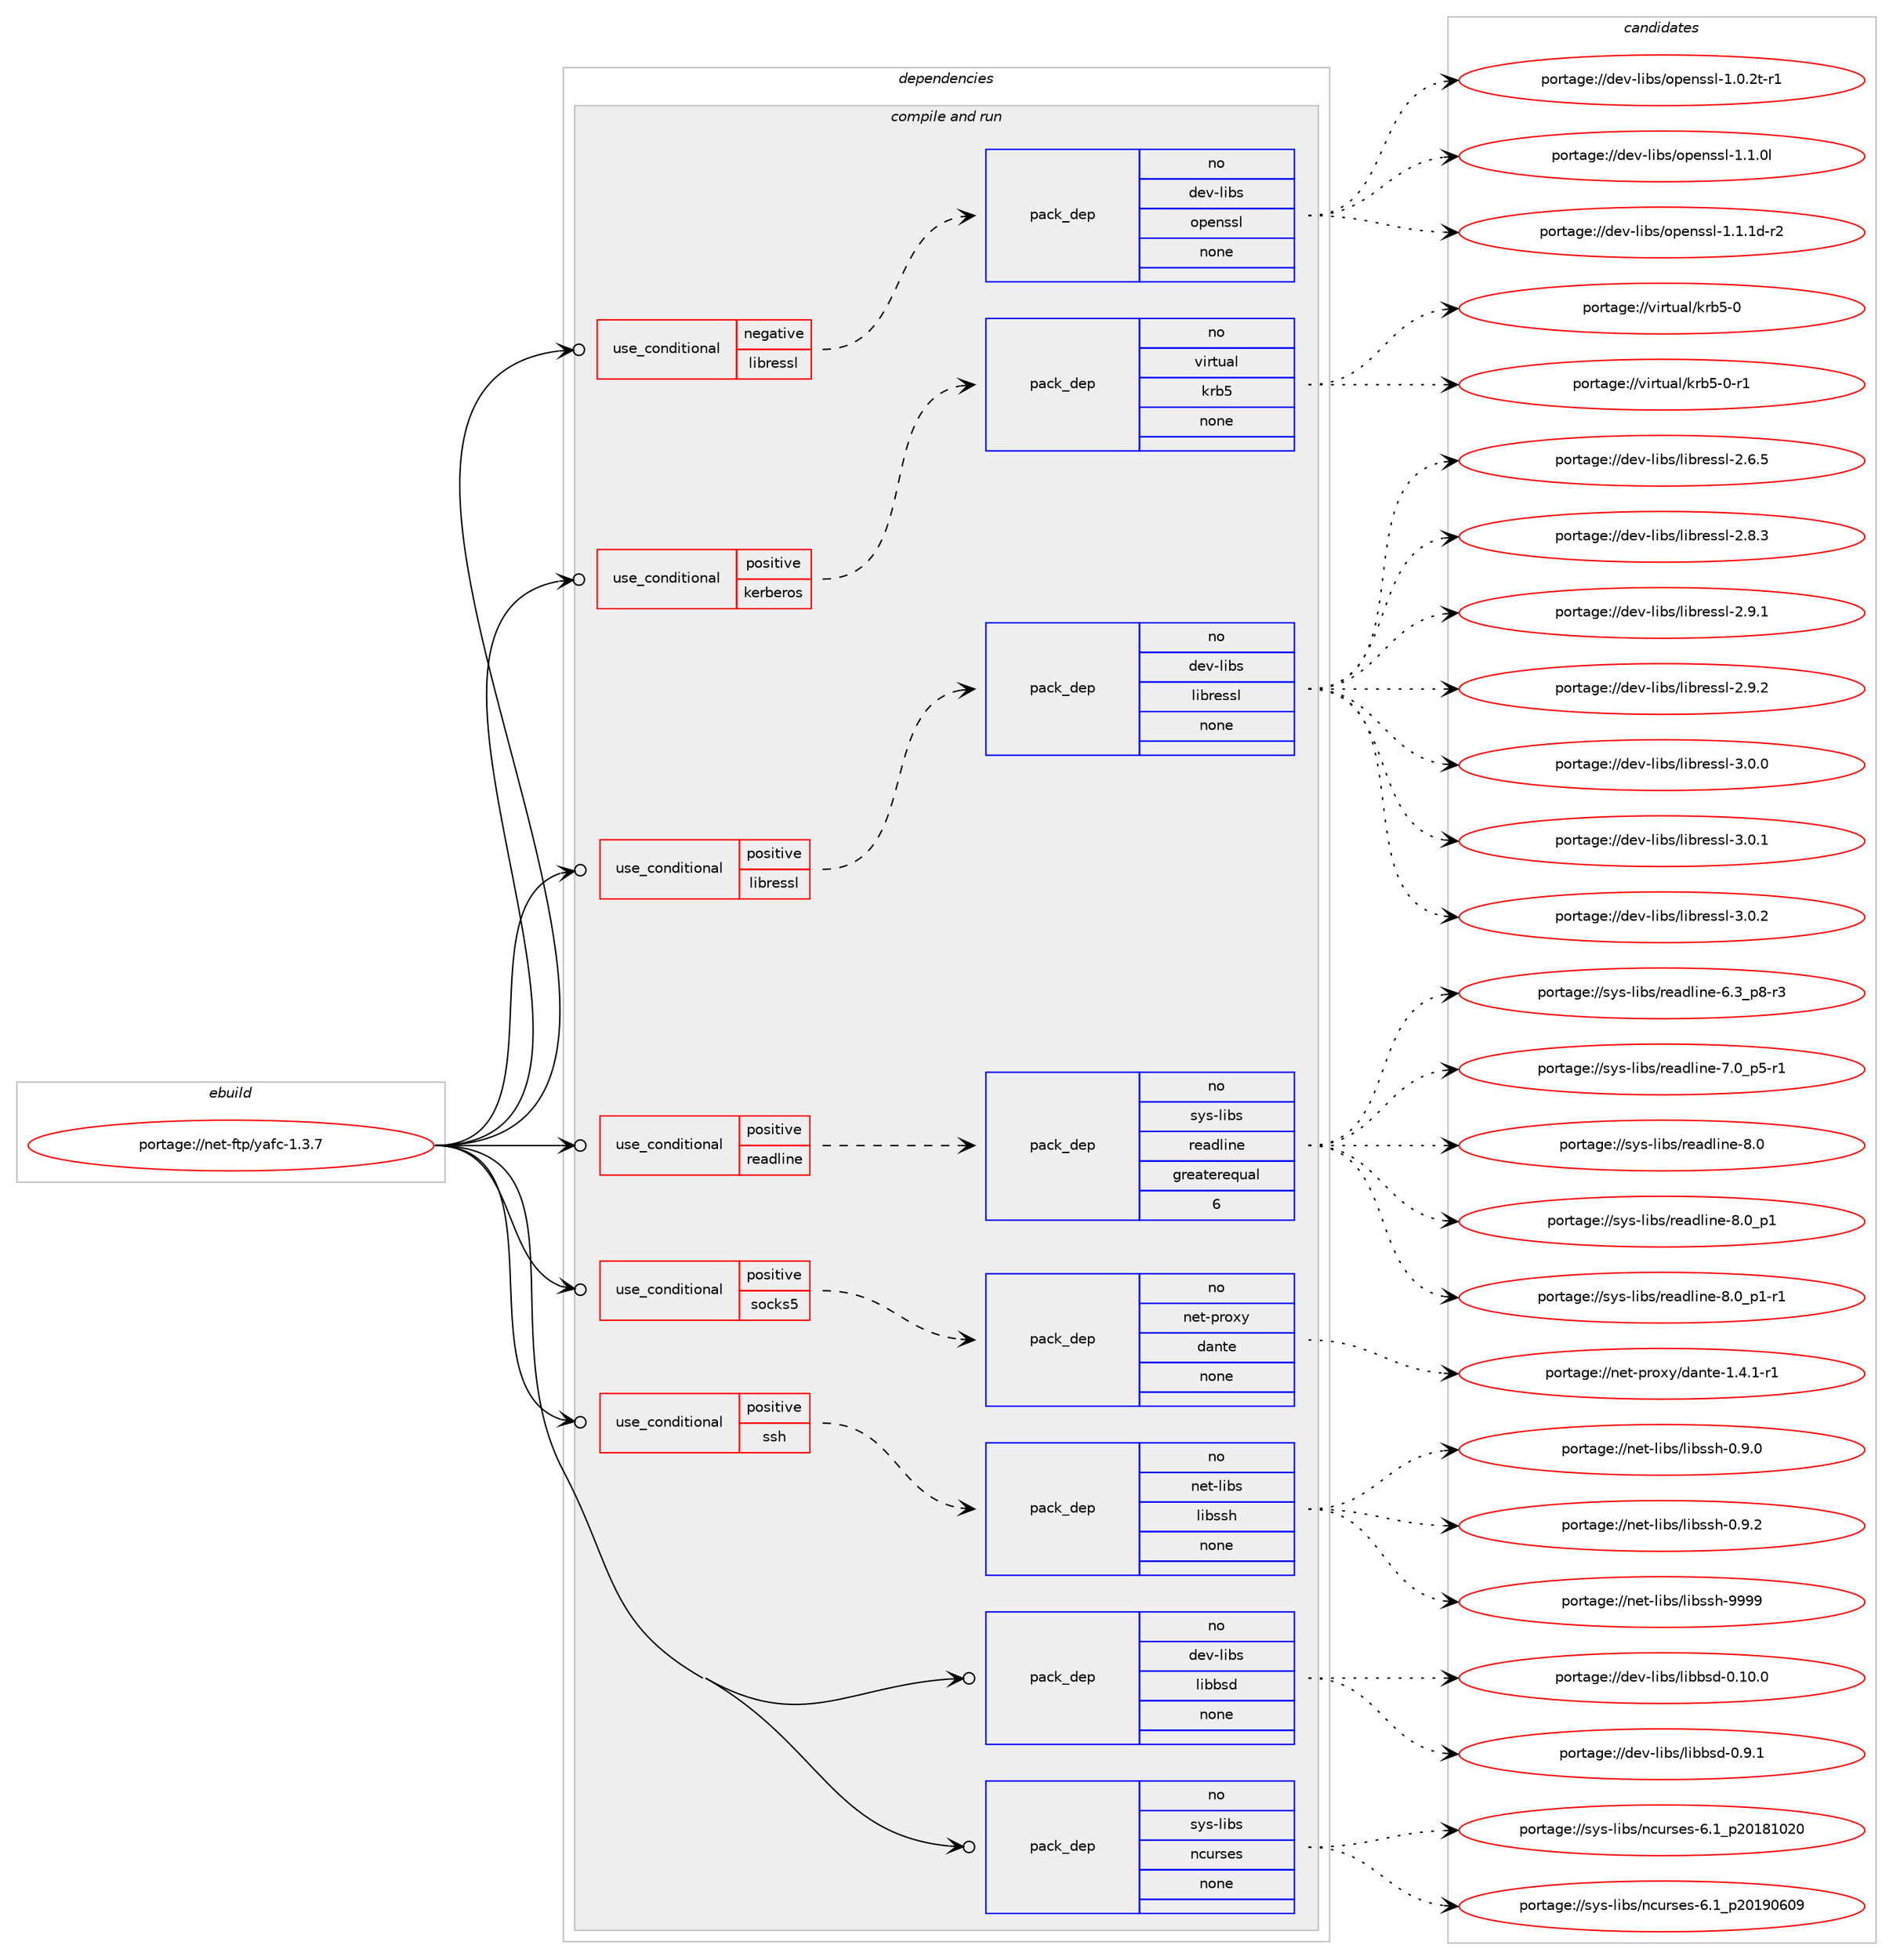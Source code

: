 digraph prolog {

# *************
# Graph options
# *************

newrank=true;
concentrate=true;
compound=true;
graph [rankdir=LR,fontname=Helvetica,fontsize=10,ranksep=1.5];#, ranksep=2.5, nodesep=0.2];
edge  [arrowhead=vee];
node  [fontname=Helvetica,fontsize=10];

# **********
# The ebuild
# **********

subgraph cluster_leftcol {
color=gray;
rank=same;
label=<<i>ebuild</i>>;
id [label="portage://net-ftp/yafc-1.3.7", color=red, width=4, href="../net-ftp/yafc-1.3.7.svg"];
}

# ****************
# The dependencies
# ****************

subgraph cluster_midcol {
color=gray;
label=<<i>dependencies</i>>;
subgraph cluster_compile {
fillcolor="#eeeeee";
style=filled;
label=<<i>compile</i>>;
}
subgraph cluster_compileandrun {
fillcolor="#eeeeee";
style=filled;
label=<<i>compile and run</i>>;
subgraph cond88638 {
dependency354426 [label=<<TABLE BORDER="0" CELLBORDER="1" CELLSPACING="0" CELLPADDING="4"><TR><TD ROWSPAN="3" CELLPADDING="10">use_conditional</TD></TR><TR><TD>negative</TD></TR><TR><TD>libressl</TD></TR></TABLE>>, shape=none, color=red];
subgraph pack259928 {
dependency354427 [label=<<TABLE BORDER="0" CELLBORDER="1" CELLSPACING="0" CELLPADDING="4" WIDTH="220"><TR><TD ROWSPAN="6" CELLPADDING="30">pack_dep</TD></TR><TR><TD WIDTH="110">no</TD></TR><TR><TD>dev-libs</TD></TR><TR><TD>openssl</TD></TR><TR><TD>none</TD></TR><TR><TD></TD></TR></TABLE>>, shape=none, color=blue];
}
dependency354426:e -> dependency354427:w [weight=20,style="dashed",arrowhead="vee"];
}
id:e -> dependency354426:w [weight=20,style="solid",arrowhead="odotvee"];
subgraph cond88639 {
dependency354428 [label=<<TABLE BORDER="0" CELLBORDER="1" CELLSPACING="0" CELLPADDING="4"><TR><TD ROWSPAN="3" CELLPADDING="10">use_conditional</TD></TR><TR><TD>positive</TD></TR><TR><TD>kerberos</TD></TR></TABLE>>, shape=none, color=red];
subgraph pack259929 {
dependency354429 [label=<<TABLE BORDER="0" CELLBORDER="1" CELLSPACING="0" CELLPADDING="4" WIDTH="220"><TR><TD ROWSPAN="6" CELLPADDING="30">pack_dep</TD></TR><TR><TD WIDTH="110">no</TD></TR><TR><TD>virtual</TD></TR><TR><TD>krb5</TD></TR><TR><TD>none</TD></TR><TR><TD></TD></TR></TABLE>>, shape=none, color=blue];
}
dependency354428:e -> dependency354429:w [weight=20,style="dashed",arrowhead="vee"];
}
id:e -> dependency354428:w [weight=20,style="solid",arrowhead="odotvee"];
subgraph cond88640 {
dependency354430 [label=<<TABLE BORDER="0" CELLBORDER="1" CELLSPACING="0" CELLPADDING="4"><TR><TD ROWSPAN="3" CELLPADDING="10">use_conditional</TD></TR><TR><TD>positive</TD></TR><TR><TD>libressl</TD></TR></TABLE>>, shape=none, color=red];
subgraph pack259930 {
dependency354431 [label=<<TABLE BORDER="0" CELLBORDER="1" CELLSPACING="0" CELLPADDING="4" WIDTH="220"><TR><TD ROWSPAN="6" CELLPADDING="30">pack_dep</TD></TR><TR><TD WIDTH="110">no</TD></TR><TR><TD>dev-libs</TD></TR><TR><TD>libressl</TD></TR><TR><TD>none</TD></TR><TR><TD></TD></TR></TABLE>>, shape=none, color=blue];
}
dependency354430:e -> dependency354431:w [weight=20,style="dashed",arrowhead="vee"];
}
id:e -> dependency354430:w [weight=20,style="solid",arrowhead="odotvee"];
subgraph cond88641 {
dependency354432 [label=<<TABLE BORDER="0" CELLBORDER="1" CELLSPACING="0" CELLPADDING="4"><TR><TD ROWSPAN="3" CELLPADDING="10">use_conditional</TD></TR><TR><TD>positive</TD></TR><TR><TD>readline</TD></TR></TABLE>>, shape=none, color=red];
subgraph pack259931 {
dependency354433 [label=<<TABLE BORDER="0" CELLBORDER="1" CELLSPACING="0" CELLPADDING="4" WIDTH="220"><TR><TD ROWSPAN="6" CELLPADDING="30">pack_dep</TD></TR><TR><TD WIDTH="110">no</TD></TR><TR><TD>sys-libs</TD></TR><TR><TD>readline</TD></TR><TR><TD>greaterequal</TD></TR><TR><TD>6</TD></TR></TABLE>>, shape=none, color=blue];
}
dependency354432:e -> dependency354433:w [weight=20,style="dashed",arrowhead="vee"];
}
id:e -> dependency354432:w [weight=20,style="solid",arrowhead="odotvee"];
subgraph cond88642 {
dependency354434 [label=<<TABLE BORDER="0" CELLBORDER="1" CELLSPACING="0" CELLPADDING="4"><TR><TD ROWSPAN="3" CELLPADDING="10">use_conditional</TD></TR><TR><TD>positive</TD></TR><TR><TD>socks5</TD></TR></TABLE>>, shape=none, color=red];
subgraph pack259932 {
dependency354435 [label=<<TABLE BORDER="0" CELLBORDER="1" CELLSPACING="0" CELLPADDING="4" WIDTH="220"><TR><TD ROWSPAN="6" CELLPADDING="30">pack_dep</TD></TR><TR><TD WIDTH="110">no</TD></TR><TR><TD>net-proxy</TD></TR><TR><TD>dante</TD></TR><TR><TD>none</TD></TR><TR><TD></TD></TR></TABLE>>, shape=none, color=blue];
}
dependency354434:e -> dependency354435:w [weight=20,style="dashed",arrowhead="vee"];
}
id:e -> dependency354434:w [weight=20,style="solid",arrowhead="odotvee"];
subgraph cond88643 {
dependency354436 [label=<<TABLE BORDER="0" CELLBORDER="1" CELLSPACING="0" CELLPADDING="4"><TR><TD ROWSPAN="3" CELLPADDING="10">use_conditional</TD></TR><TR><TD>positive</TD></TR><TR><TD>ssh</TD></TR></TABLE>>, shape=none, color=red];
subgraph pack259933 {
dependency354437 [label=<<TABLE BORDER="0" CELLBORDER="1" CELLSPACING="0" CELLPADDING="4" WIDTH="220"><TR><TD ROWSPAN="6" CELLPADDING="30">pack_dep</TD></TR><TR><TD WIDTH="110">no</TD></TR><TR><TD>net-libs</TD></TR><TR><TD>libssh</TD></TR><TR><TD>none</TD></TR><TR><TD></TD></TR></TABLE>>, shape=none, color=blue];
}
dependency354436:e -> dependency354437:w [weight=20,style="dashed",arrowhead="vee"];
}
id:e -> dependency354436:w [weight=20,style="solid",arrowhead="odotvee"];
subgraph pack259934 {
dependency354438 [label=<<TABLE BORDER="0" CELLBORDER="1" CELLSPACING="0" CELLPADDING="4" WIDTH="220"><TR><TD ROWSPAN="6" CELLPADDING="30">pack_dep</TD></TR><TR><TD WIDTH="110">no</TD></TR><TR><TD>dev-libs</TD></TR><TR><TD>libbsd</TD></TR><TR><TD>none</TD></TR><TR><TD></TD></TR></TABLE>>, shape=none, color=blue];
}
id:e -> dependency354438:w [weight=20,style="solid",arrowhead="odotvee"];
subgraph pack259935 {
dependency354439 [label=<<TABLE BORDER="0" CELLBORDER="1" CELLSPACING="0" CELLPADDING="4" WIDTH="220"><TR><TD ROWSPAN="6" CELLPADDING="30">pack_dep</TD></TR><TR><TD WIDTH="110">no</TD></TR><TR><TD>sys-libs</TD></TR><TR><TD>ncurses</TD></TR><TR><TD>none</TD></TR><TR><TD></TD></TR></TABLE>>, shape=none, color=blue];
}
id:e -> dependency354439:w [weight=20,style="solid",arrowhead="odotvee"];
}
subgraph cluster_run {
fillcolor="#eeeeee";
style=filled;
label=<<i>run</i>>;
}
}

# **************
# The candidates
# **************

subgraph cluster_choices {
rank=same;
color=gray;
label=<<i>candidates</i>>;

subgraph choice259928 {
color=black;
nodesep=1;
choiceportage1001011184510810598115471111121011101151151084549464846501164511449 [label="portage://dev-libs/openssl-1.0.2t-r1", color=red, width=4,href="../dev-libs/openssl-1.0.2t-r1.svg"];
choiceportage100101118451081059811547111112101110115115108454946494648108 [label="portage://dev-libs/openssl-1.1.0l", color=red, width=4,href="../dev-libs/openssl-1.1.0l.svg"];
choiceportage1001011184510810598115471111121011101151151084549464946491004511450 [label="portage://dev-libs/openssl-1.1.1d-r2", color=red, width=4,href="../dev-libs/openssl-1.1.1d-r2.svg"];
dependency354427:e -> choiceportage1001011184510810598115471111121011101151151084549464846501164511449:w [style=dotted,weight="100"];
dependency354427:e -> choiceportage100101118451081059811547111112101110115115108454946494648108:w [style=dotted,weight="100"];
dependency354427:e -> choiceportage1001011184510810598115471111121011101151151084549464946491004511450:w [style=dotted,weight="100"];
}
subgraph choice259929 {
color=black;
nodesep=1;
choiceportage118105114116117971084710711498534548 [label="portage://virtual/krb5-0", color=red, width=4,href="../virtual/krb5-0.svg"];
choiceportage1181051141161179710847107114985345484511449 [label="portage://virtual/krb5-0-r1", color=red, width=4,href="../virtual/krb5-0-r1.svg"];
dependency354429:e -> choiceportage118105114116117971084710711498534548:w [style=dotted,weight="100"];
dependency354429:e -> choiceportage1181051141161179710847107114985345484511449:w [style=dotted,weight="100"];
}
subgraph choice259930 {
color=black;
nodesep=1;
choiceportage10010111845108105981154710810598114101115115108455046544653 [label="portage://dev-libs/libressl-2.6.5", color=red, width=4,href="../dev-libs/libressl-2.6.5.svg"];
choiceportage10010111845108105981154710810598114101115115108455046564651 [label="portage://dev-libs/libressl-2.8.3", color=red, width=4,href="../dev-libs/libressl-2.8.3.svg"];
choiceportage10010111845108105981154710810598114101115115108455046574649 [label="portage://dev-libs/libressl-2.9.1", color=red, width=4,href="../dev-libs/libressl-2.9.1.svg"];
choiceportage10010111845108105981154710810598114101115115108455046574650 [label="portage://dev-libs/libressl-2.9.2", color=red, width=4,href="../dev-libs/libressl-2.9.2.svg"];
choiceportage10010111845108105981154710810598114101115115108455146484648 [label="portage://dev-libs/libressl-3.0.0", color=red, width=4,href="../dev-libs/libressl-3.0.0.svg"];
choiceportage10010111845108105981154710810598114101115115108455146484649 [label="portage://dev-libs/libressl-3.0.1", color=red, width=4,href="../dev-libs/libressl-3.0.1.svg"];
choiceportage10010111845108105981154710810598114101115115108455146484650 [label="portage://dev-libs/libressl-3.0.2", color=red, width=4,href="../dev-libs/libressl-3.0.2.svg"];
dependency354431:e -> choiceportage10010111845108105981154710810598114101115115108455046544653:w [style=dotted,weight="100"];
dependency354431:e -> choiceportage10010111845108105981154710810598114101115115108455046564651:w [style=dotted,weight="100"];
dependency354431:e -> choiceportage10010111845108105981154710810598114101115115108455046574649:w [style=dotted,weight="100"];
dependency354431:e -> choiceportage10010111845108105981154710810598114101115115108455046574650:w [style=dotted,weight="100"];
dependency354431:e -> choiceportage10010111845108105981154710810598114101115115108455146484648:w [style=dotted,weight="100"];
dependency354431:e -> choiceportage10010111845108105981154710810598114101115115108455146484649:w [style=dotted,weight="100"];
dependency354431:e -> choiceportage10010111845108105981154710810598114101115115108455146484650:w [style=dotted,weight="100"];
}
subgraph choice259931 {
color=black;
nodesep=1;
choiceportage115121115451081059811547114101971001081051101014554465195112564511451 [label="portage://sys-libs/readline-6.3_p8-r3", color=red, width=4,href="../sys-libs/readline-6.3_p8-r3.svg"];
choiceportage115121115451081059811547114101971001081051101014555464895112534511449 [label="portage://sys-libs/readline-7.0_p5-r1", color=red, width=4,href="../sys-libs/readline-7.0_p5-r1.svg"];
choiceportage1151211154510810598115471141019710010810511010145564648 [label="portage://sys-libs/readline-8.0", color=red, width=4,href="../sys-libs/readline-8.0.svg"];
choiceportage11512111545108105981154711410197100108105110101455646489511249 [label="portage://sys-libs/readline-8.0_p1", color=red, width=4,href="../sys-libs/readline-8.0_p1.svg"];
choiceportage115121115451081059811547114101971001081051101014556464895112494511449 [label="portage://sys-libs/readline-8.0_p1-r1", color=red, width=4,href="../sys-libs/readline-8.0_p1-r1.svg"];
dependency354433:e -> choiceportage115121115451081059811547114101971001081051101014554465195112564511451:w [style=dotted,weight="100"];
dependency354433:e -> choiceportage115121115451081059811547114101971001081051101014555464895112534511449:w [style=dotted,weight="100"];
dependency354433:e -> choiceportage1151211154510810598115471141019710010810511010145564648:w [style=dotted,weight="100"];
dependency354433:e -> choiceportage11512111545108105981154711410197100108105110101455646489511249:w [style=dotted,weight="100"];
dependency354433:e -> choiceportage115121115451081059811547114101971001081051101014556464895112494511449:w [style=dotted,weight="100"];
}
subgraph choice259932 {
color=black;
nodesep=1;
choiceportage1101011164511211411112012147100971101161014549465246494511449 [label="portage://net-proxy/dante-1.4.1-r1", color=red, width=4,href="../net-proxy/dante-1.4.1-r1.svg"];
dependency354435:e -> choiceportage1101011164511211411112012147100971101161014549465246494511449:w [style=dotted,weight="100"];
}
subgraph choice259933 {
color=black;
nodesep=1;
choiceportage11010111645108105981154710810598115115104454846574648 [label="portage://net-libs/libssh-0.9.0", color=red, width=4,href="../net-libs/libssh-0.9.0.svg"];
choiceportage11010111645108105981154710810598115115104454846574650 [label="portage://net-libs/libssh-0.9.2", color=red, width=4,href="../net-libs/libssh-0.9.2.svg"];
choiceportage110101116451081059811547108105981151151044557575757 [label="portage://net-libs/libssh-9999", color=red, width=4,href="../net-libs/libssh-9999.svg"];
dependency354437:e -> choiceportage11010111645108105981154710810598115115104454846574648:w [style=dotted,weight="100"];
dependency354437:e -> choiceportage11010111645108105981154710810598115115104454846574650:w [style=dotted,weight="100"];
dependency354437:e -> choiceportage110101116451081059811547108105981151151044557575757:w [style=dotted,weight="100"];
}
subgraph choice259934 {
color=black;
nodesep=1;
choiceportage100101118451081059811547108105989811510045484649484648 [label="portage://dev-libs/libbsd-0.10.0", color=red, width=4,href="../dev-libs/libbsd-0.10.0.svg"];
choiceportage1001011184510810598115471081059898115100454846574649 [label="portage://dev-libs/libbsd-0.9.1", color=red, width=4,href="../dev-libs/libbsd-0.9.1.svg"];
dependency354438:e -> choiceportage100101118451081059811547108105989811510045484649484648:w [style=dotted,weight="100"];
dependency354438:e -> choiceportage1001011184510810598115471081059898115100454846574649:w [style=dotted,weight="100"];
}
subgraph choice259935 {
color=black;
nodesep=1;
choiceportage1151211154510810598115471109911711411510111545544649951125048495649485048 [label="portage://sys-libs/ncurses-6.1_p20181020", color=red, width=4,href="../sys-libs/ncurses-6.1_p20181020.svg"];
choiceportage1151211154510810598115471109911711411510111545544649951125048495748544857 [label="portage://sys-libs/ncurses-6.1_p20190609", color=red, width=4,href="../sys-libs/ncurses-6.1_p20190609.svg"];
dependency354439:e -> choiceportage1151211154510810598115471109911711411510111545544649951125048495649485048:w [style=dotted,weight="100"];
dependency354439:e -> choiceportage1151211154510810598115471109911711411510111545544649951125048495748544857:w [style=dotted,weight="100"];
}
}

}
